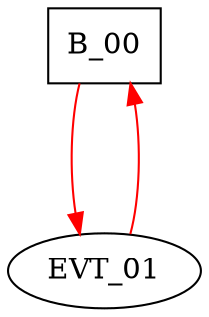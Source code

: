 digraph G {
graph [root="Demo",rankdir   = TB, nodesep           = 0.6, mindist     = 1.0, ranksep = 1.0, overlap = false]
node [style     = "filled", fillcolor = "white", color = "black"]
B_00[cpu="0", flags="0x00000007", type="block", tperiod="1000000000", pattern="undefined", patentry="false", patexit="false", beamproc="undefined", bpentry="false", bpexit="false", qlo="false", qhi="false", qil="false", shape     = "rectangle", fillcolor = "white"];
EVT_01[cpu="0", flags="0x00000002", type="tmsg", toffs="0", pattern="undefined", patentry="false", patexit="false", beamproc="undefined", bpentry="false", bpexit="false", fid="1", gid="4095", evtno="4095", beamin="0", bpcstart="0", sid="4095", bpid="16383", reqnobeam="0", vacc="0", id="0x1ffffff0ffffffc0", par="0x000000000000bee0", tef="0", shape     = "oval", fillcolor = "white"];
B_00->EVT_01 [type="defdst", color = "red"];
EVT_01->B_00 [type="defdst", color = "red"];
}
